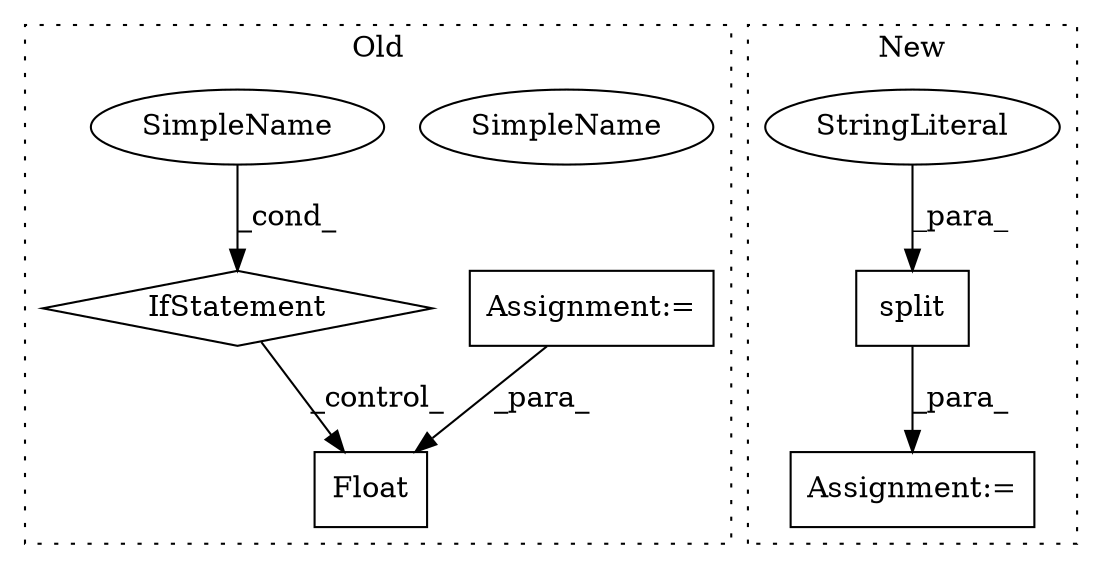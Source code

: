 digraph G {
subgraph cluster0 {
1 [label="Float" a="32" s="1380,1390" l="6,1" shape="box"];
5 [label="Assignment:=" a="7" s="1313" l="1" shape="box"];
6 [label="IfStatement" a="25" s="1457" l="43" shape="diamond"];
7 [label="SimpleName" a="42" s="1495" l="5" shape="ellipse"];
8 [label="SimpleName" a="42" s="1495" l="5" shape="ellipse"];
label = "Old";
style="dotted";
}
subgraph cluster1 {
2 [label="split" a="32" s="1716,1725" l="6,1" shape="box"];
3 [label="StringLiteral" a="45" s="1722" l="3" shape="ellipse"];
4 [label="Assignment:=" a="7" s="1700" l="35" shape="box"];
label = "New";
style="dotted";
}
2 -> 4 [label="_para_"];
3 -> 2 [label="_para_"];
5 -> 1 [label="_para_"];
6 -> 1 [label="_control_"];
8 -> 6 [label="_cond_"];
}